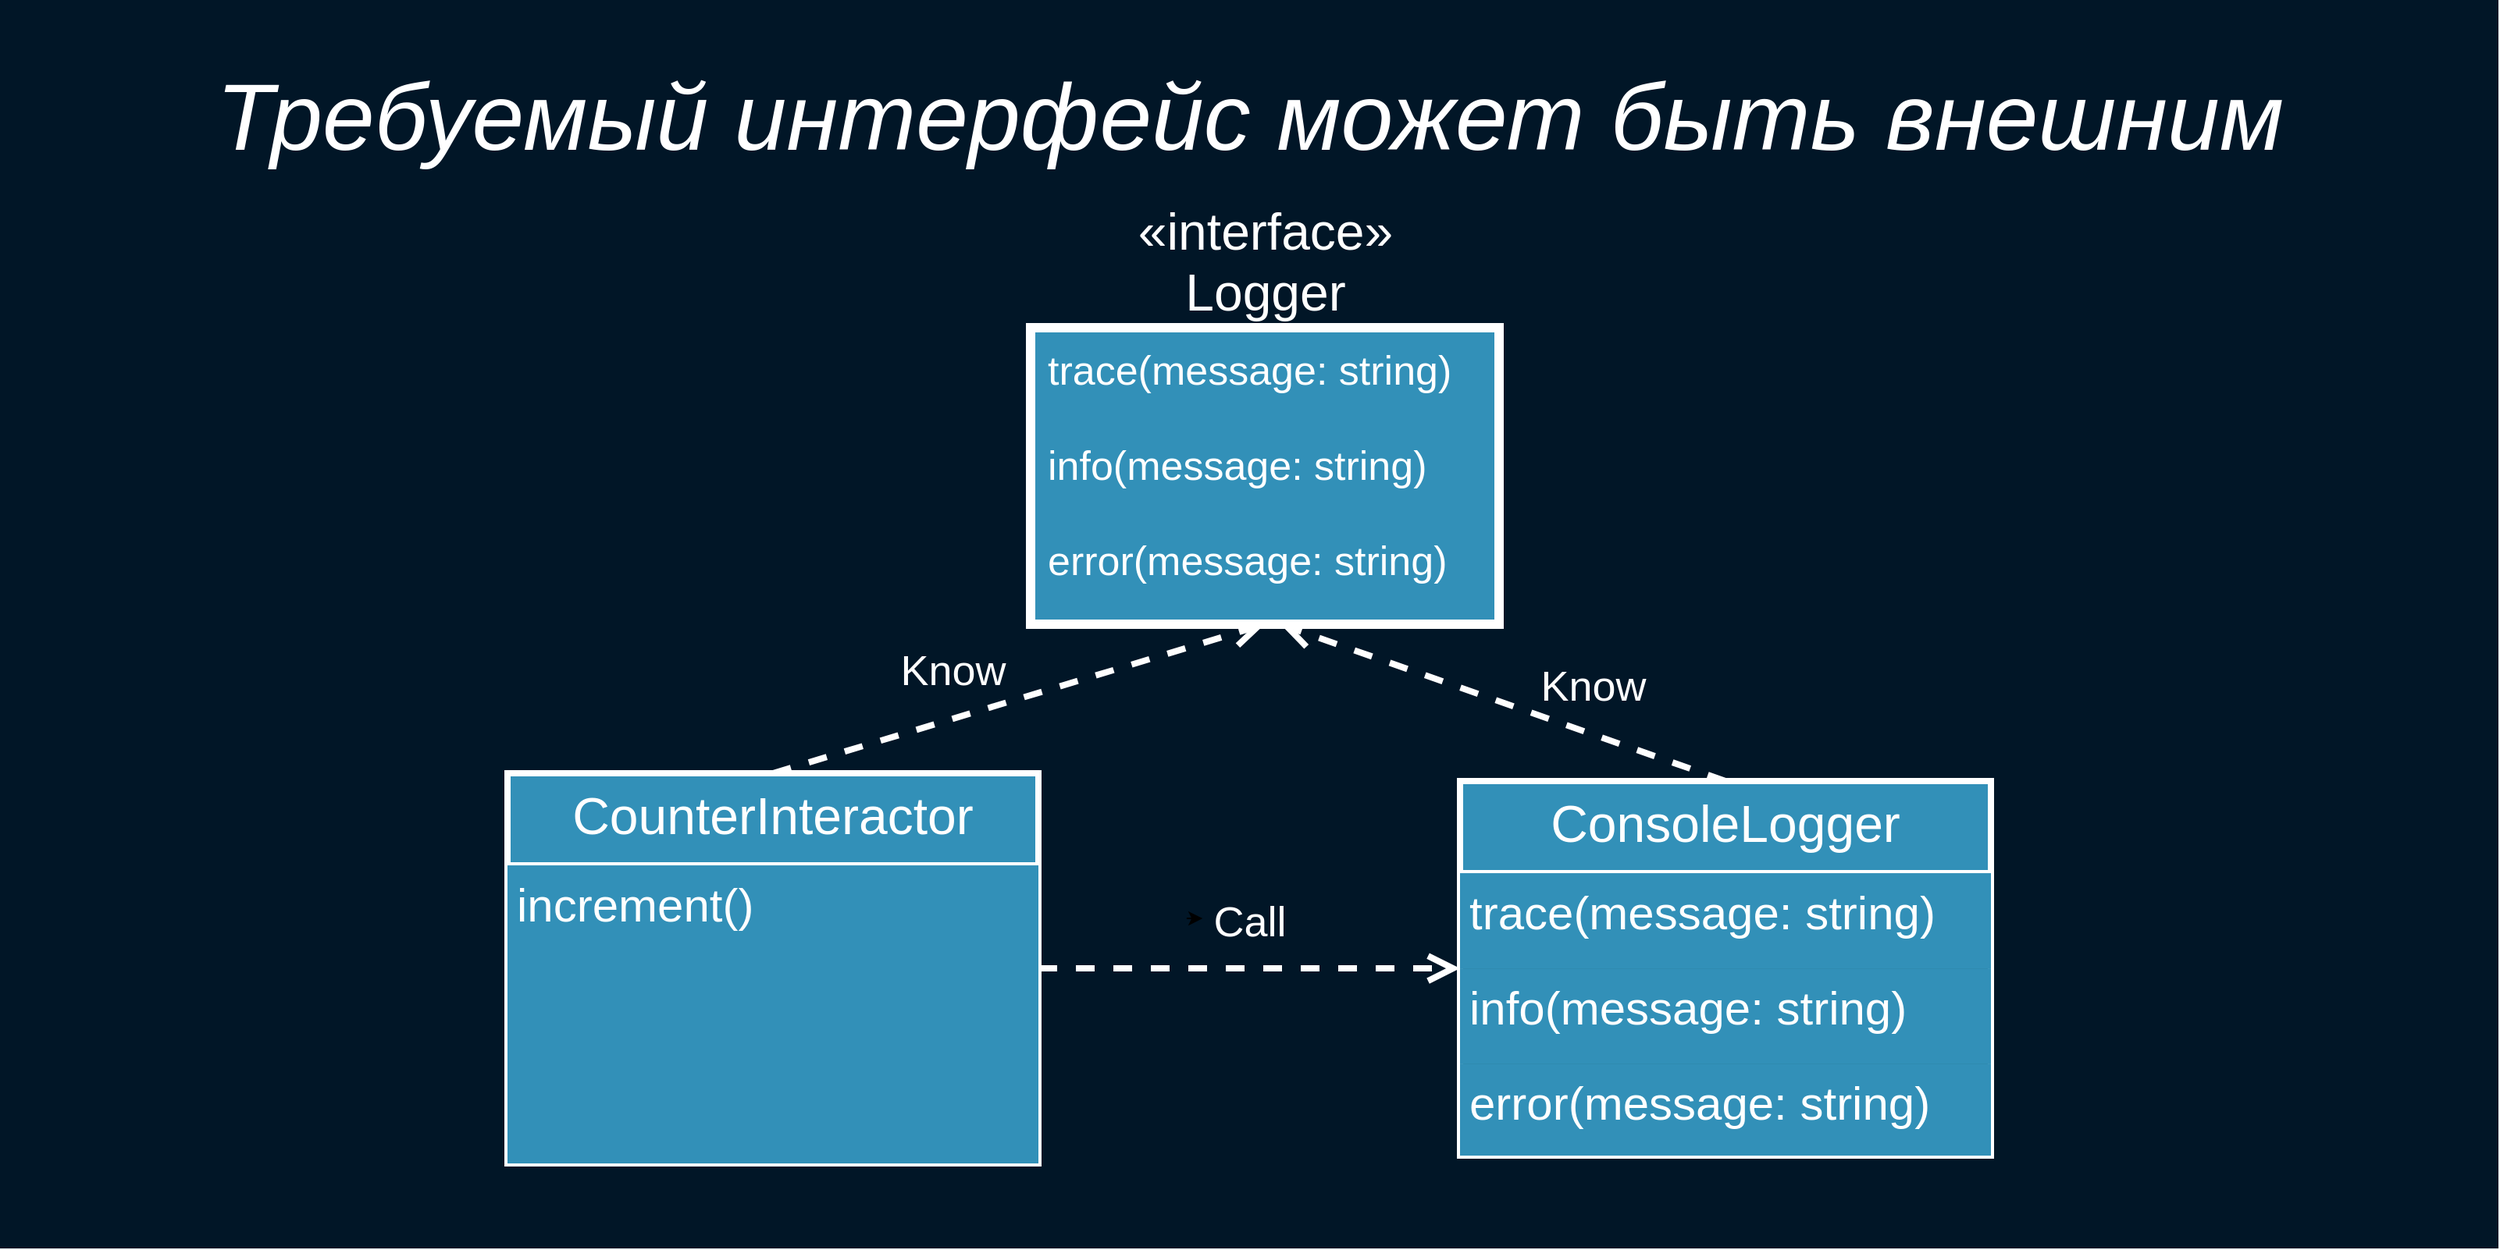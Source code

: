 <mxfile version="13.0.3" type="device"><diagram name="Page-1" id="b5b7bab2-c9e2-2cf4-8b2a-24fd1a2a6d21"><mxGraphModel dx="4136" dy="967" grid="1" gridSize="10" guides="1" tooltips="1" connect="1" arrows="1" fold="1" page="1" pageScale="1" pageWidth="827" pageHeight="1169" background="#ffffff" math="0" shadow="0"><root><mxCell id="0"/><mxCell id="1" parent="0"/><mxCell id="crDRbli0xWPwZ9U8P9Jx-28" value="" style="rounded=0;whiteSpace=wrap;html=1;fillColor=#011627;fontSize=30;fontColor=#FFFFFF;strokeColor=none;" parent="1" vertex="1"><mxGeometry x="-1790" y="80" width="1600" height="800" as="geometry"/></mxCell><mxCell id="jOwIxk3vogOaWyEmxDxG-9" value="&lt;i&gt;Требуемый интерфейс может быть внешним&lt;/i&gt;" style="text;html=1;strokeColor=none;fillColor=none;align=center;verticalAlign=middle;whiteSpace=wrap;rounded=0;fontSize=60;fontColor=#FFFFFF;" parent="1" vertex="1"><mxGeometry x="-1672.26" y="120" width="1364.53" height="70" as="geometry"/></mxCell><mxCell id="HJhdJmxSS5BMoj7pObH_-2" style="edgeStyle=orthogonalEdgeStyle;rounded=0;orthogonalLoop=1;jettySize=auto;html=1;exitX=0.5;exitY=1;exitDx=0;exitDy=0;entryX=0.553;entryY=0.974;entryDx=0;entryDy=0;entryPerimeter=0;fontSize=33;fontColor=#FFFFFF;" parent="1" edge="1"><mxGeometry relative="1" as="geometry"><mxPoint x="-1030.0" y="668.53" as="sourcePoint"/><mxPoint x="-1019.93" y="668.01" as="targetPoint"/></mxGeometry></mxCell><mxCell id="m7kkx12V2CsE8Tm6eBkF-17" value="Call" style="endArrow=open;endSize=12;dashed=1;html=1;labelBackgroundColor=none;strokeColor=#FFFFFF;strokeWidth=4;fontSize=27;fontColor=#FFFFFF;entryX=0;entryY=0.5;entryDx=0;entryDy=0;exitX=1;exitY=0.5;exitDx=0;exitDy=0;" edge="1" parent="1" source="HJhdJmxSS5BMoj7pObH_-7" target="lnrhcF5-zrZUQGdcZG1h-26"><mxGeometry y="30" width="160" relative="1" as="geometry"><mxPoint x="-1400" y="960.53" as="sourcePoint"/><mxPoint x="-1240" y="960.53" as="targetPoint"/><mxPoint as="offset"/></mxGeometry></mxCell><mxCell id="m7kkx12V2CsE8Tm6eBkF-18" value="Know" style="endArrow=open;endSize=12;dashed=1;html=1;labelBackgroundColor=none;strokeColor=#FFFFFF;strokeWidth=4;fontSize=27;fontColor=#FFFFFF;entryX=0.5;entryY=1;entryDx=0;entryDy=0;exitX=0.5;exitY=0;exitDx=0;exitDy=0;" edge="1" parent="1" source="HJhdJmxSS5BMoj7pObH_-7" target="m7kkx12V2CsE8Tm6eBkF-19"><mxGeometry x="-0.216" y="29" width="160" relative="1" as="geometry"><mxPoint x="-1115" y="710.53" as="sourcePoint"/><mxPoint x="-990.19" y="570" as="targetPoint"/><mxPoint as="offset"/></mxGeometry></mxCell><mxCell id="m7kkx12V2CsE8Tm6eBkF-19" value="«interface»&lt;br&gt;Logger" style="html=1;labelBackgroundColor=none;strokeColor=#FFFFFF;strokeWidth=6;fillColor=#3290B8;fontSize=33;fontColor=#FFFFFF;labelPosition=center;verticalLabelPosition=top;align=center;verticalAlign=bottom;" vertex="1" parent="1"><mxGeometry x="-1130" y="290" width="300" height="190" as="geometry"/></mxCell><mxCell id="m7kkx12V2CsE8Tm6eBkF-20" value="trace(message: string)" style="text;strokeColor=none;fillColor=#3290B8;align=left;verticalAlign=top;spacingLeft=4;spacingRight=4;overflow=hidden;rotatable=0;points=[[0,0.5],[1,0.5]];portConstraint=eastwest;fontColor=#FFFFFF;fontSize=26;labelBackgroundColor=none;" vertex="1" parent="1"><mxGeometry x="-1125" y="294.5" width="275" height="61" as="geometry"/></mxCell><mxCell id="m7kkx12V2CsE8Tm6eBkF-21" value="info(message: string)" style="text;strokeColor=none;fillColor=#3290B8;align=left;verticalAlign=top;spacingLeft=4;spacingRight=4;overflow=hidden;rotatable=0;points=[[0,0.5],[1,0.5]];portConstraint=eastwest;fontColor=#FFFFFF;fontSize=26;labelBackgroundColor=none;" vertex="1" parent="1"><mxGeometry x="-1125" y="355.5" width="285" height="61" as="geometry"/></mxCell><mxCell id="m7kkx12V2CsE8Tm6eBkF-22" value="error(message: string)" style="text;strokeColor=none;fillColor=#3290B8;align=left;verticalAlign=top;spacingLeft=4;spacingRight=4;overflow=hidden;rotatable=0;points=[[0,0.5],[1,0.5]];portConstraint=eastwest;fontColor=#FFFFFF;fontSize=26;labelBackgroundColor=none;" vertex="1" parent="1"><mxGeometry x="-1125" y="416.5" width="275" height="59" as="geometry"/></mxCell><mxCell id="m7kkx12V2CsE8Tm6eBkF-23" value="Know" style="endArrow=open;endSize=12;dashed=1;html=1;labelBackgroundColor=none;strokeColor=#FFFFFF;strokeWidth=4;fontSize=27;fontColor=#FFFFFF;exitX=0.5;exitY=0;exitDx=0;exitDy=0;" edge="1" parent="1" source="lnrhcF5-zrZUQGdcZG1h-26"><mxGeometry x="-0.336" y="-29" width="160" relative="1" as="geometry"><mxPoint x="-1285" y="585.53" as="sourcePoint"/><mxPoint x="-970" y="480" as="targetPoint"/><mxPoint as="offset"/></mxGeometry></mxCell><mxCell id="HJhdJmxSS5BMoj7pObH_-7" value="CounterInteractor" style="swimlane;fontStyle=0;align=center;verticalAlign=top;childLayout=stackLayout;horizontal=1;startSize=59;horizontalStack=0;resizeParent=1;resizeParentMax=0;resizeLast=0;collapsible=1;marginBottom=0;strokeColor=#FFFFFF;strokeWidth=4;fillColor=#3290B8;fontSize=33;fontColor=#FFFFFF;labelBackgroundColor=none;" parent="1" vertex="1"><mxGeometry x="-1465" y="575.53" width="340" height="250" as="geometry"/></mxCell><mxCell id="HJhdJmxSS5BMoj7pObH_-8" value="increment()" style="text;strokeColor=none;fillColor=#3290B8;align=left;verticalAlign=top;spacingLeft=4;spacingRight=4;overflow=hidden;rotatable=0;points=[[0,0.5],[1,0.5]];portConstraint=eastwest;fontColor=#FFFFFF;fontSize=30;labelBackgroundColor=none;" parent="HJhdJmxSS5BMoj7pObH_-7" vertex="1"><mxGeometry y="59" width="340" height="191" as="geometry"/></mxCell><mxCell id="lnrhcF5-zrZUQGdcZG1h-26" value="ConsoleLogger" style="swimlane;fontStyle=0;align=center;verticalAlign=top;childLayout=stackLayout;horizontal=1;startSize=59;horizontalStack=0;resizeParent=1;resizeParentMax=0;resizeLast=0;collapsible=1;marginBottom=0;strokeColor=#FFFFFF;strokeWidth=4;fillColor=#3290B8;fontSize=33;fontColor=#FFFFFF;labelBackgroundColor=none;" parent="1" vertex="1"><mxGeometry x="-855" y="580.53" width="340" height="240" as="geometry"/></mxCell><mxCell id="lnrhcF5-zrZUQGdcZG1h-27" value="trace(message: string)" style="text;strokeColor=none;fillColor=#3290B8;align=left;verticalAlign=top;spacingLeft=4;spacingRight=4;overflow=hidden;rotatable=0;points=[[0,0.5],[1,0.5]];portConstraint=eastwest;fontColor=#FFFFFF;fontSize=30;labelBackgroundColor=none;" parent="lnrhcF5-zrZUQGdcZG1h-26" vertex="1"><mxGeometry y="59" width="340" height="61" as="geometry"/></mxCell><mxCell id="lnrhcF5-zrZUQGdcZG1h-28" value="info(message: string)" style="text;strokeColor=none;fillColor=#3290B8;align=left;verticalAlign=top;spacingLeft=4;spacingRight=4;overflow=hidden;rotatable=0;points=[[0,0.5],[1,0.5]];portConstraint=eastwest;fontColor=#FFFFFF;fontSize=30;labelBackgroundColor=none;" parent="lnrhcF5-zrZUQGdcZG1h-26" vertex="1"><mxGeometry y="120" width="340" height="61" as="geometry"/></mxCell><mxCell id="lnrhcF5-zrZUQGdcZG1h-29" value="error(message: string)" style="text;strokeColor=none;fillColor=#3290B8;align=left;verticalAlign=top;spacingLeft=4;spacingRight=4;overflow=hidden;rotatable=0;points=[[0,0.5],[1,0.5]];portConstraint=eastwest;fontColor=#FFFFFF;fontSize=30;labelBackgroundColor=none;" parent="lnrhcF5-zrZUQGdcZG1h-26" vertex="1"><mxGeometry y="181" width="340" height="59" as="geometry"/></mxCell></root></mxGraphModel></diagram></mxfile>